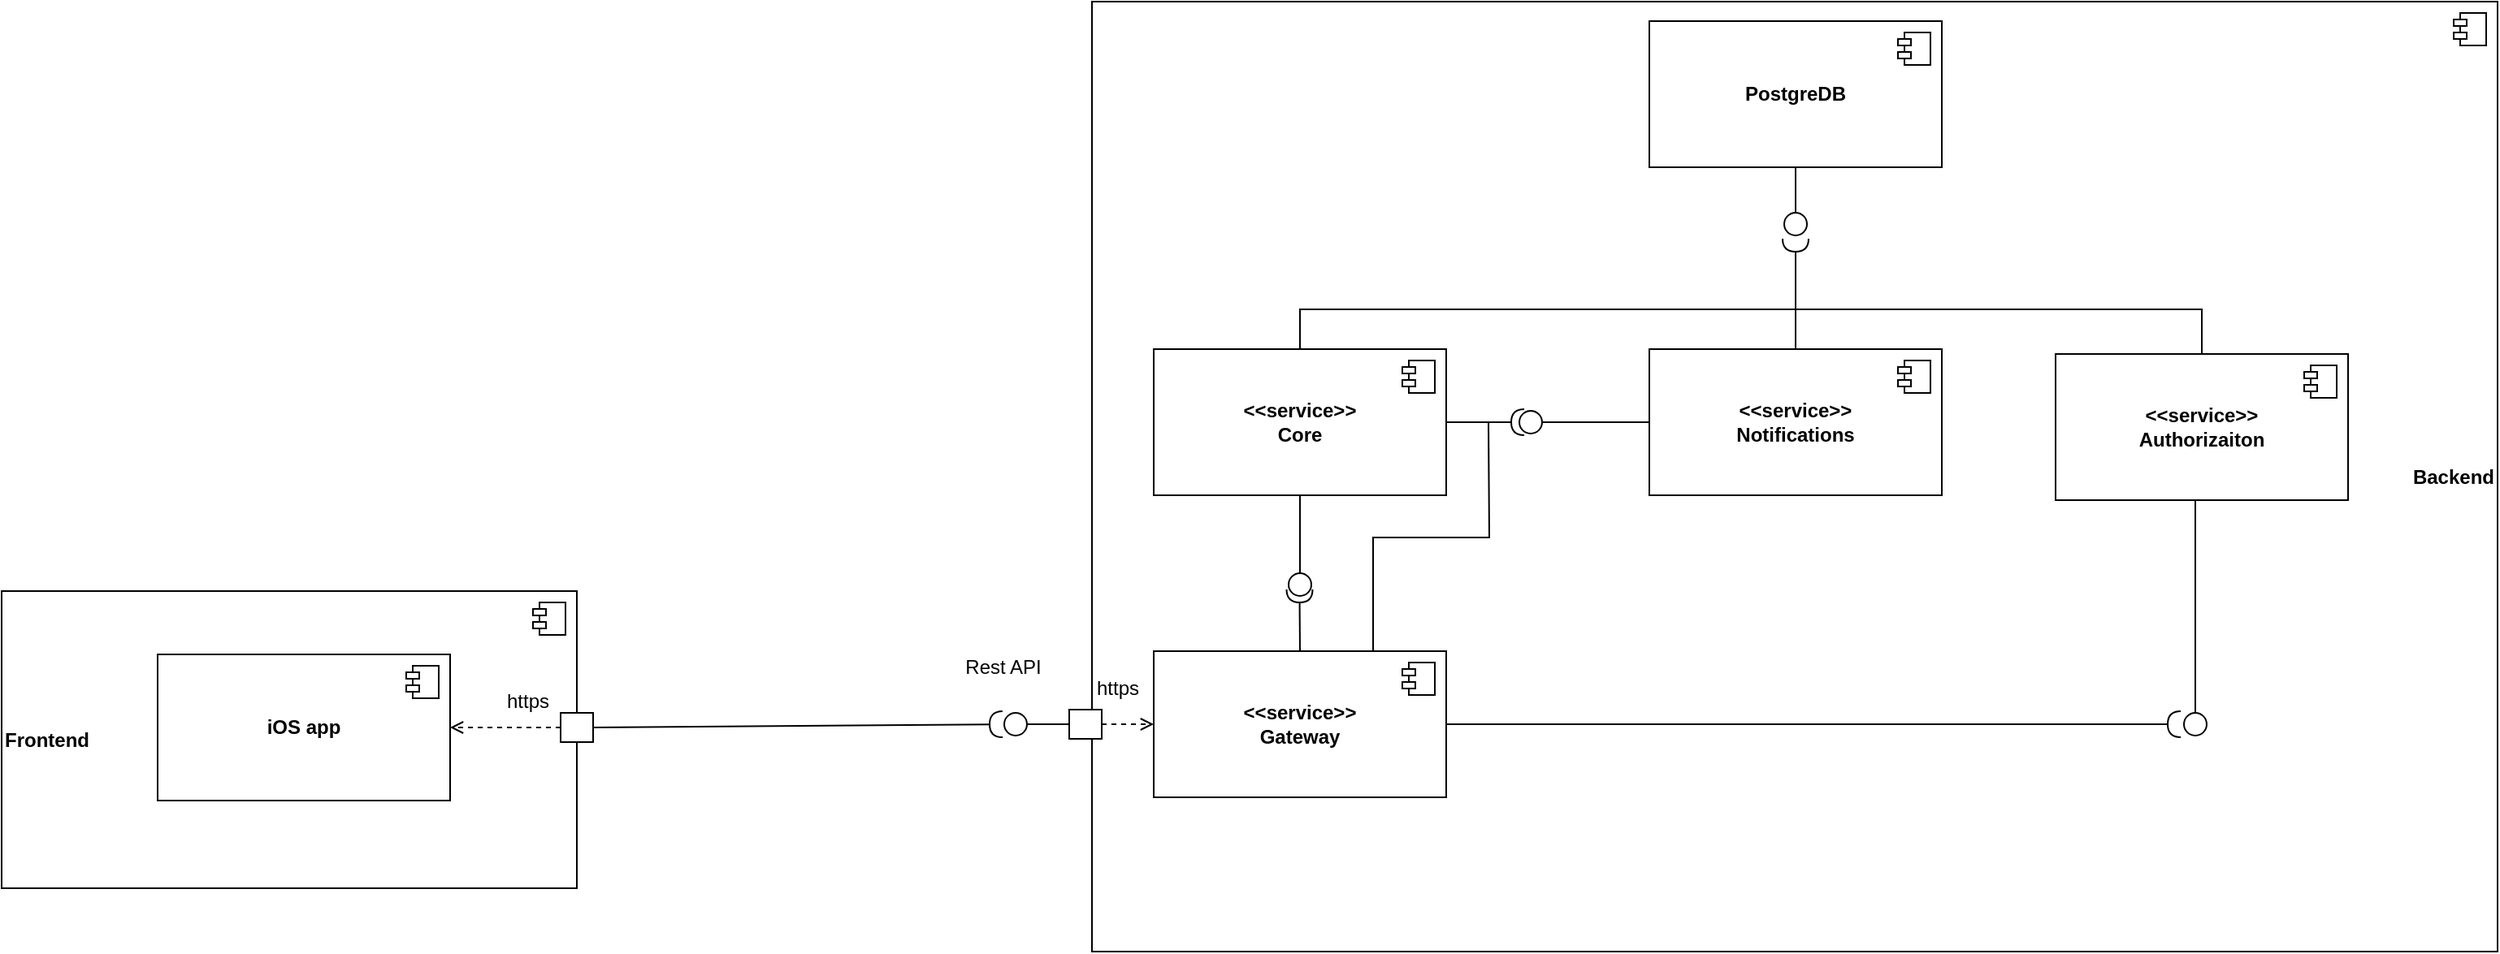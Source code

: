 <mxfile version="24.7.17">
  <diagram name="Страница — 1" id="HYiYlm4sj4NgRQmNU5K9">
    <mxGraphModel dx="1355" dy="972" grid="0" gridSize="10" guides="1" tooltips="1" connect="1" arrows="1" fold="1" page="0" pageScale="1" pageWidth="827" pageHeight="1169" math="0" shadow="0">
      <root>
        <mxCell id="0" />
        <mxCell id="1" parent="0" />
        <mxCell id="emB-pcrZfgrGjHh5nDrE-1" value="&lt;div style=&quot;&quot;&gt;&lt;b style=&quot;text-align: center;&quot;&gt;Backend&lt;/b&gt;&lt;br&gt;&lt;/div&gt;" style="html=1;dropTarget=0;whiteSpace=wrap;align=right;" parent="1" vertex="1">
          <mxGeometry x="291" y="-349" width="865" height="585" as="geometry" />
        </mxCell>
        <mxCell id="emB-pcrZfgrGjHh5nDrE-2" value="" style="shape=module;jettyWidth=8;jettyHeight=4;" parent="emB-pcrZfgrGjHh5nDrE-1" vertex="1">
          <mxGeometry x="1" width="20" height="20" relative="1" as="geometry">
            <mxPoint x="-27" y="7" as="offset" />
          </mxGeometry>
        </mxCell>
        <mxCell id="emB-pcrZfgrGjHh5nDrE-3" value="&lt;div style=&quot;&quot;&gt;&lt;b style=&quot;background-color: initial;&quot;&gt;Frontend&lt;/b&gt;&lt;/div&gt;" style="html=1;dropTarget=0;whiteSpace=wrap;align=left;" parent="1" vertex="1">
          <mxGeometry x="-380" y="14" width="354" height="183" as="geometry" />
        </mxCell>
        <mxCell id="emB-pcrZfgrGjHh5nDrE-4" value="" style="shape=module;jettyWidth=8;jettyHeight=4;" parent="emB-pcrZfgrGjHh5nDrE-3" vertex="1">
          <mxGeometry x="1" width="20" height="20" relative="1" as="geometry">
            <mxPoint x="-27" y="7" as="offset" />
          </mxGeometry>
        </mxCell>
        <mxCell id="emB-pcrZfgrGjHh5nDrE-5" value="&lt;b&gt;iOS app&lt;/b&gt;" style="html=1;dropTarget=0;whiteSpace=wrap;" parent="1" vertex="1">
          <mxGeometry x="-284" y="53" width="180" height="90" as="geometry" />
        </mxCell>
        <mxCell id="emB-pcrZfgrGjHh5nDrE-6" value="" style="shape=module;jettyWidth=8;jettyHeight=4;" parent="emB-pcrZfgrGjHh5nDrE-5" vertex="1">
          <mxGeometry x="1" width="20" height="20" relative="1" as="geometry">
            <mxPoint x="-27" y="7" as="offset" />
          </mxGeometry>
        </mxCell>
        <mxCell id="emB-pcrZfgrGjHh5nDrE-15" value="" style="endArrow=open;html=1;rounded=0;exitX=0;exitY=0.5;exitDx=0;exitDy=0;dashed=1;endFill=0;entryX=1;entryY=0.5;entryDx=0;entryDy=0;" parent="1" source="emB-pcrZfgrGjHh5nDrE-47" target="emB-pcrZfgrGjHh5nDrE-5" edge="1">
          <mxGeometry width="50" height="50" relative="1" as="geometry">
            <mxPoint x="-449" y="-39" as="sourcePoint" />
            <mxPoint x="-175" y="-140" as="targetPoint" />
          </mxGeometry>
        </mxCell>
        <mxCell id="emB-pcrZfgrGjHh5nDrE-25" value="&lt;div&gt;&lt;b&gt;&amp;lt;&amp;lt;service&amp;gt;&amp;gt;&lt;/b&gt;&lt;b&gt;&lt;br&gt;&lt;/b&gt;&lt;/div&gt;&lt;b&gt;Gateway&lt;/b&gt;" style="html=1;dropTarget=0;whiteSpace=wrap;" parent="1" vertex="1">
          <mxGeometry x="329" y="51" width="180" height="90" as="geometry" />
        </mxCell>
        <mxCell id="emB-pcrZfgrGjHh5nDrE-26" value="" style="shape=module;jettyWidth=8;jettyHeight=4;" parent="emB-pcrZfgrGjHh5nDrE-25" vertex="1">
          <mxGeometry x="1" width="20" height="20" relative="1" as="geometry">
            <mxPoint x="-27" y="7" as="offset" />
          </mxGeometry>
        </mxCell>
        <mxCell id="emB-pcrZfgrGjHh5nDrE-27" value="" style="endArrow=halfCircle;html=1;rounded=0;endFill=0;exitX=1;exitY=0.5;exitDx=0;exitDy=0;" parent="1" source="emB-pcrZfgrGjHh5nDrE-47" edge="1">
          <mxGeometry width="50" height="50" relative="1" as="geometry">
            <mxPoint x="185" y="96" as="sourcePoint" />
            <mxPoint x="236" y="96" as="targetPoint" />
          </mxGeometry>
        </mxCell>
        <mxCell id="emB-pcrZfgrGjHh5nDrE-28" value="" style="endArrow=circle;html=1;rounded=0;endFill=0;exitX=0;exitY=0.5;exitDx=0;exitDy=0;" parent="1" source="emB-pcrZfgrGjHh5nDrE-29" edge="1">
          <mxGeometry width="50" height="50" relative="1" as="geometry">
            <mxPoint x="268" y="90" as="sourcePoint" />
            <mxPoint x="236" y="96" as="targetPoint" />
          </mxGeometry>
        </mxCell>
        <mxCell id="emB-pcrZfgrGjHh5nDrE-29" value="" style="fontStyle=0;labelPosition=right;verticalLabelPosition=middle;align=left;verticalAlign=middle;spacingLeft=2;html=1;" parent="1" vertex="1">
          <mxGeometry x="277" y="87" width="20" height="18" as="geometry" />
        </mxCell>
        <mxCell id="emB-pcrZfgrGjHh5nDrE-30" value="" style="endArrow=open;html=1;rounded=0;exitX=1;exitY=0.5;exitDx=0;exitDy=0;entryX=0;entryY=0.5;entryDx=0;entryDy=0;dashed=1;endFill=0;" parent="1" source="emB-pcrZfgrGjHh5nDrE-29" target="emB-pcrZfgrGjHh5nDrE-25" edge="1">
          <mxGeometry width="50" height="50" relative="1" as="geometry">
            <mxPoint x="295" y="141" as="sourcePoint" />
            <mxPoint x="327" y="141" as="targetPoint" />
          </mxGeometry>
        </mxCell>
        <mxCell id="emB-pcrZfgrGjHh5nDrE-31" value="&lt;div&gt;&lt;b&gt;&amp;lt;&amp;lt;service&amp;gt;&amp;gt;&lt;/b&gt;&lt;/div&gt;&lt;b&gt;Core&lt;/b&gt;" style="html=1;dropTarget=0;whiteSpace=wrap;" parent="1" vertex="1">
          <mxGeometry x="329" y="-135" width="180" height="90" as="geometry" />
        </mxCell>
        <mxCell id="emB-pcrZfgrGjHh5nDrE-32" value="" style="shape=module;jettyWidth=8;jettyHeight=4;" parent="emB-pcrZfgrGjHh5nDrE-31" vertex="1">
          <mxGeometry x="1" width="20" height="20" relative="1" as="geometry">
            <mxPoint x="-27" y="7" as="offset" />
          </mxGeometry>
        </mxCell>
        <mxCell id="emB-pcrZfgrGjHh5nDrE-33" value="" style="endArrow=circle;html=1;rounded=0;endFill=0;exitX=0.5;exitY=1;exitDx=0;exitDy=0;" parent="1" source="emB-pcrZfgrGjHh5nDrE-31" edge="1">
          <mxGeometry width="50" height="50" relative="1" as="geometry">
            <mxPoint x="418.74" y="-11" as="sourcePoint" />
            <mxPoint x="419" y="18" as="targetPoint" />
          </mxGeometry>
        </mxCell>
        <mxCell id="emB-pcrZfgrGjHh5nDrE-34" value="" style="endArrow=halfCircle;html=1;rounded=0;exitX=0.5;exitY=0;exitDx=0;exitDy=0;endFill=0;" parent="1" source="emB-pcrZfgrGjHh5nDrE-25" edge="1">
          <mxGeometry width="50" height="50" relative="1" as="geometry">
            <mxPoint x="418.74" y="58" as="sourcePoint" />
            <mxPoint x="418.74" y="13" as="targetPoint" />
          </mxGeometry>
        </mxCell>
        <mxCell id="emB-pcrZfgrGjHh5nDrE-35" value="&lt;b&gt;&amp;lt;&amp;lt;service&amp;gt;&amp;gt;&lt;/b&gt;&lt;div&gt;&lt;b&gt;Notifications&lt;/b&gt;&lt;/div&gt;" style="html=1;dropTarget=0;whiteSpace=wrap;" parent="1" vertex="1">
          <mxGeometry x="634" y="-135" width="180" height="90" as="geometry" />
        </mxCell>
        <mxCell id="emB-pcrZfgrGjHh5nDrE-36" value="" style="shape=module;jettyWidth=8;jettyHeight=4;" parent="emB-pcrZfgrGjHh5nDrE-35" vertex="1">
          <mxGeometry x="1" width="20" height="20" relative="1" as="geometry">
            <mxPoint x="-27" y="7" as="offset" />
          </mxGeometry>
        </mxCell>
        <mxCell id="emB-pcrZfgrGjHh5nDrE-37" value="" style="endArrow=circle;html=1;rounded=0;exitX=0;exitY=0.5;exitDx=0;exitDy=0;endFill=0;" parent="1" source="emB-pcrZfgrGjHh5nDrE-35" edge="1">
          <mxGeometry width="50" height="50" relative="1" as="geometry">
            <mxPoint x="652" y="355" as="sourcePoint" />
            <mxPoint x="553" y="-90" as="targetPoint" />
          </mxGeometry>
        </mxCell>
        <mxCell id="emB-pcrZfgrGjHh5nDrE-38" value="" style="endArrow=halfCircle;html=1;rounded=0;exitX=1;exitY=0.5;exitDx=0;exitDy=0;endFill=0;" parent="1" source="emB-pcrZfgrGjHh5nDrE-31" edge="1">
          <mxGeometry width="50" height="50" relative="1" as="geometry">
            <mxPoint x="509" y="20" as="sourcePoint" />
            <mxPoint x="557" y="-90" as="targetPoint" />
          </mxGeometry>
        </mxCell>
        <mxCell id="emB-pcrZfgrGjHh5nDrE-39" value="&lt;b&gt;&amp;lt;&amp;lt;service&amp;gt;&amp;gt;&lt;/b&gt;&lt;br&gt;&lt;div&gt;&lt;b&gt;Authorizaiton&lt;/b&gt;&lt;/div&gt;" style="html=1;dropTarget=0;whiteSpace=wrap;" parent="1" vertex="1">
          <mxGeometry x="884" y="-132" width="180" height="90" as="geometry" />
        </mxCell>
        <mxCell id="emB-pcrZfgrGjHh5nDrE-40" value="" style="shape=module;jettyWidth=8;jettyHeight=4;" parent="emB-pcrZfgrGjHh5nDrE-39" vertex="1">
          <mxGeometry x="1" width="20" height="20" relative="1" as="geometry">
            <mxPoint x="-27" y="7" as="offset" />
          </mxGeometry>
        </mxCell>
        <mxCell id="emB-pcrZfgrGjHh5nDrE-47" value="" style="fontStyle=0;labelPosition=right;verticalLabelPosition=middle;align=left;verticalAlign=middle;spacingLeft=2;html=1;" parent="1" vertex="1">
          <mxGeometry x="-36" y="89" width="20" height="18" as="geometry" />
        </mxCell>
        <mxCell id="emB-pcrZfgrGjHh5nDrE-48" value="Rest API" style="text;html=1;align=center;verticalAlign=middle;resizable=0;points=[];autosize=1;strokeColor=none;fillColor=none;" parent="1" vertex="1">
          <mxGeometry x="203" y="48" width="65" height="26" as="geometry" />
        </mxCell>
        <mxCell id="emB-pcrZfgrGjHh5nDrE-49" value="https" style="text;html=1;align=center;verticalAlign=middle;whiteSpace=wrap;rounded=0;" parent="1" vertex="1">
          <mxGeometry x="-86" y="67" width="60" height="30" as="geometry" />
        </mxCell>
        <mxCell id="emB-pcrZfgrGjHh5nDrE-51" value="&lt;b&gt;PostgreDB&lt;/b&gt;" style="html=1;dropTarget=0;whiteSpace=wrap;" parent="1" vertex="1">
          <mxGeometry x="634" y="-337" width="180" height="90" as="geometry" />
        </mxCell>
        <mxCell id="emB-pcrZfgrGjHh5nDrE-52" value="" style="shape=module;jettyWidth=8;jettyHeight=4;" parent="emB-pcrZfgrGjHh5nDrE-51" vertex="1">
          <mxGeometry x="1" width="20" height="20" relative="1" as="geometry">
            <mxPoint x="-27" y="7" as="offset" />
          </mxGeometry>
        </mxCell>
        <mxCell id="emB-pcrZfgrGjHh5nDrE-55" value="" style="endArrow=circle;html=1;rounded=0;endFill=0;exitX=0.5;exitY=1;exitDx=0;exitDy=0;" parent="1" source="emB-pcrZfgrGjHh5nDrE-51" edge="1">
          <mxGeometry width="50" height="50" relative="1" as="geometry">
            <mxPoint x="429" y="-35" as="sourcePoint" />
            <mxPoint x="724" y="-204" as="targetPoint" />
          </mxGeometry>
        </mxCell>
        <mxCell id="emB-pcrZfgrGjHh5nDrE-56" value="" style="endArrow=halfCircle;html=1;rounded=0;exitX=0.5;exitY=0;exitDx=0;exitDy=0;endFill=0;" parent="1" source="emB-pcrZfgrGjHh5nDrE-35" edge="1">
          <mxGeometry width="50" height="50" relative="1" as="geometry">
            <mxPoint x="429" y="61" as="sourcePoint" />
            <mxPoint x="724" y="-203" as="targetPoint" />
          </mxGeometry>
        </mxCell>
        <mxCell id="emB-pcrZfgrGjHh5nDrE-57" value="" style="endArrow=none;html=1;rounded=0;exitX=0.5;exitY=0;exitDx=0;exitDy=0;edgeStyle=elbowEdgeStyle;elbow=vertical;" parent="1" source="emB-pcrZfgrGjHh5nDrE-31" edge="1">
          <mxGeometry width="50" height="50" relative="1" as="geometry">
            <mxPoint x="596" y="-218" as="sourcePoint" />
            <mxPoint x="724" y="-184" as="targetPoint" />
          </mxGeometry>
        </mxCell>
        <mxCell id="emB-pcrZfgrGjHh5nDrE-58" value="" style="endArrow=none;html=1;rounded=0;exitX=0.5;exitY=0;exitDx=0;exitDy=0;edgeStyle=elbowEdgeStyle;elbow=vertical;" parent="1" source="emB-pcrZfgrGjHh5nDrE-39" edge="1">
          <mxGeometry width="50" height="50" relative="1" as="geometry">
            <mxPoint x="596" y="-218" as="sourcePoint" />
            <mxPoint x="724" y="-187" as="targetPoint" />
          </mxGeometry>
        </mxCell>
        <mxCell id="emB-pcrZfgrGjHh5nDrE-59" value="" style="endArrow=none;html=1;rounded=0;exitX=0.75;exitY=0;exitDx=0;exitDy=0;edgeStyle=orthogonalEdgeStyle;" parent="1" source="emB-pcrZfgrGjHh5nDrE-25" edge="1">
          <mxGeometry width="50" height="50" relative="1" as="geometry">
            <mxPoint x="596" y="-7" as="sourcePoint" />
            <mxPoint x="535" y="-90" as="targetPoint" />
          </mxGeometry>
        </mxCell>
        <mxCell id="emB-pcrZfgrGjHh5nDrE-61" value="" style="endArrow=halfCircle;html=1;rounded=0;exitX=1;exitY=0.5;exitDx=0;exitDy=0;endFill=0;" parent="1" source="emB-pcrZfgrGjHh5nDrE-25" edge="1">
          <mxGeometry width="50" height="50" relative="1" as="geometry">
            <mxPoint x="611" y="95.47" as="sourcePoint" />
            <mxPoint x="961" y="96" as="targetPoint" />
          </mxGeometry>
        </mxCell>
        <mxCell id="emB-pcrZfgrGjHh5nDrE-63" value="" style="endArrow=circle;html=1;rounded=0;exitX=0.5;exitY=1;exitDx=0;exitDy=0;endFill=0;" parent="1" edge="1">
          <mxGeometry width="50" height="50" relative="1" as="geometry">
            <mxPoint x="970" y="-42" as="sourcePoint" />
            <mxPoint x="970" y="104" as="targetPoint" />
          </mxGeometry>
        </mxCell>
        <mxCell id="emB-pcrZfgrGjHh5nDrE-64" value="https" style="text;html=1;align=center;verticalAlign=middle;whiteSpace=wrap;rounded=0;" parent="1" vertex="1">
          <mxGeometry x="277" y="59" width="60" height="30" as="geometry" />
        </mxCell>
      </root>
    </mxGraphModel>
  </diagram>
</mxfile>
